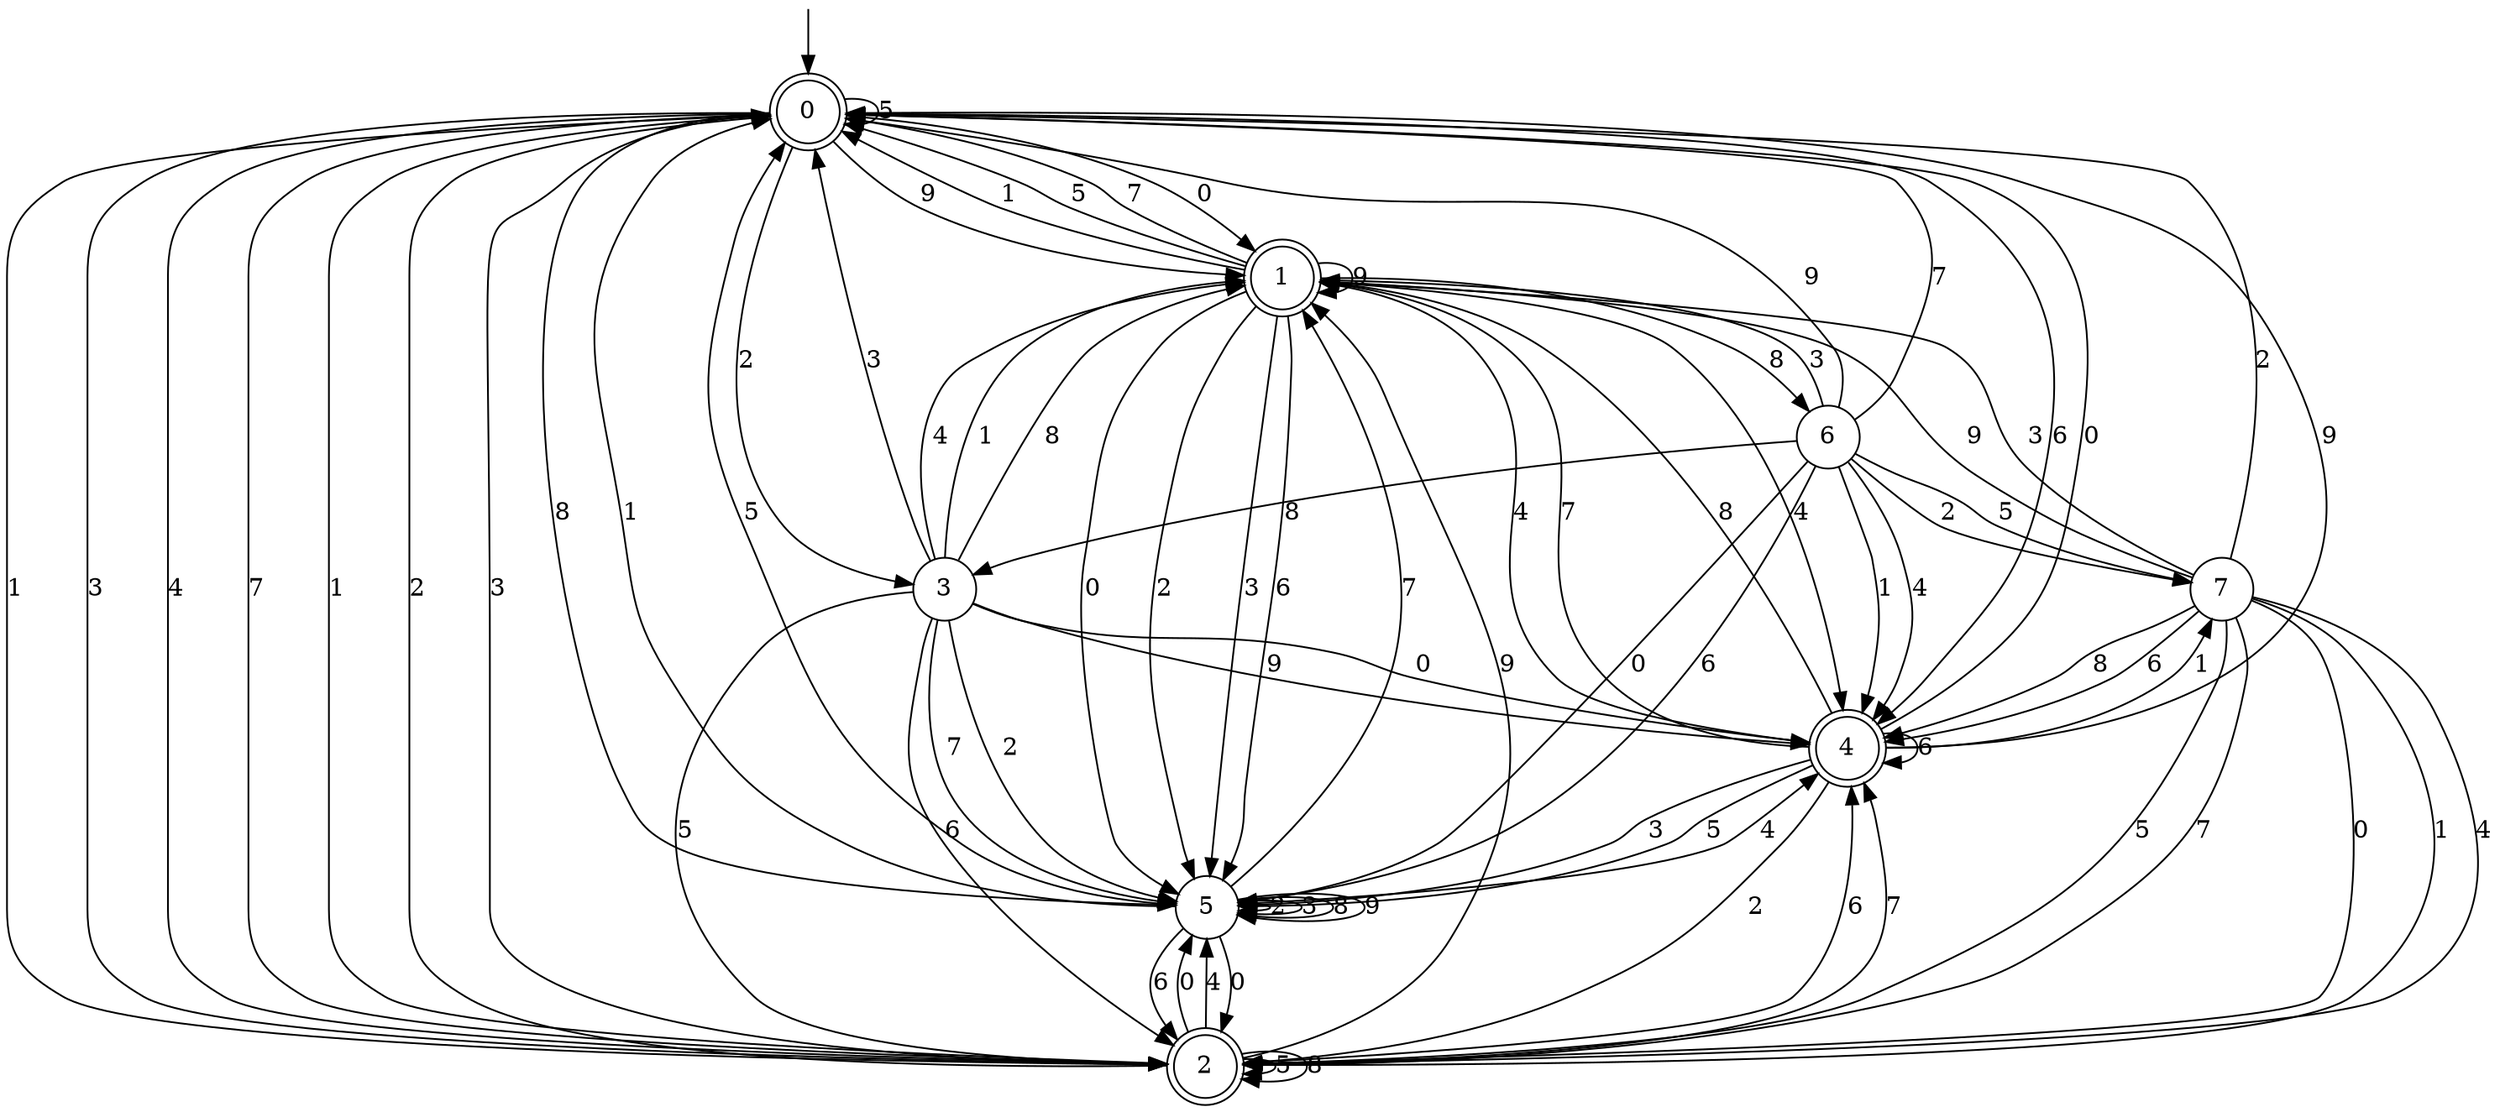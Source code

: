 digraph g {

	s0 [shape="doublecircle" label="0"];
	s1 [shape="doublecircle" label="1"];
	s2 [shape="doublecircle" label="2"];
	s3 [shape="circle" label="3"];
	s4 [shape="doublecircle" label="4"];
	s5 [shape="circle" label="5"];
	s6 [shape="circle" label="6"];
	s7 [shape="circle" label="7"];
	s0 -> s1 [label="0"];
	s0 -> s2 [label="1"];
	s0 -> s3 [label="2"];
	s0 -> s2 [label="3"];
	s0 -> s2 [label="4"];
	s0 -> s0 [label="5"];
	s0 -> s4 [label="6"];
	s0 -> s2 [label="7"];
	s0 -> s5 [label="8"];
	s0 -> s1 [label="9"];
	s1 -> s5 [label="0"];
	s1 -> s0 [label="1"];
	s1 -> s5 [label="2"];
	s1 -> s5 [label="3"];
	s1 -> s4 [label="4"];
	s1 -> s0 [label="5"];
	s1 -> s5 [label="6"];
	s1 -> s0 [label="7"];
	s1 -> s6 [label="8"];
	s1 -> s1 [label="9"];
	s2 -> s5 [label="0"];
	s2 -> s0 [label="1"];
	s2 -> s0 [label="2"];
	s2 -> s0 [label="3"];
	s2 -> s5 [label="4"];
	s2 -> s2 [label="5"];
	s2 -> s4 [label="6"];
	s2 -> s4 [label="7"];
	s2 -> s2 [label="8"];
	s2 -> s1 [label="9"];
	s3 -> s4 [label="0"];
	s3 -> s1 [label="1"];
	s3 -> s5 [label="2"];
	s3 -> s0 [label="3"];
	s3 -> s1 [label="4"];
	s3 -> s2 [label="5"];
	s3 -> s2 [label="6"];
	s3 -> s5 [label="7"];
	s3 -> s1 [label="8"];
	s3 -> s4 [label="9"];
	s4 -> s0 [label="0"];
	s4 -> s7 [label="1"];
	s4 -> s2 [label="2"];
	s4 -> s5 [label="3"];
	s4 -> s1 [label="4"];
	s4 -> s5 [label="5"];
	s4 -> s4 [label="6"];
	s4 -> s1 [label="7"];
	s4 -> s1 [label="8"];
	s4 -> s0 [label="9"];
	s5 -> s2 [label="0"];
	s5 -> s0 [label="1"];
	s5 -> s5 [label="2"];
	s5 -> s5 [label="3"];
	s5 -> s4 [label="4"];
	s5 -> s0 [label="5"];
	s5 -> s2 [label="6"];
	s5 -> s1 [label="7"];
	s5 -> s5 [label="8"];
	s5 -> s5 [label="9"];
	s6 -> s5 [label="0"];
	s6 -> s4 [label="1"];
	s6 -> s7 [label="2"];
	s6 -> s1 [label="3"];
	s6 -> s4 [label="4"];
	s6 -> s7 [label="5"];
	s6 -> s5 [label="6"];
	s6 -> s0 [label="7"];
	s6 -> s3 [label="8"];
	s6 -> s0 [label="9"];
	s7 -> s2 [label="0"];
	s7 -> s2 [label="1"];
	s7 -> s0 [label="2"];
	s7 -> s1 [label="3"];
	s7 -> s2 [label="4"];
	s7 -> s2 [label="5"];
	s7 -> s4 [label="6"];
	s7 -> s2 [label="7"];
	s7 -> s4 [label="8"];
	s7 -> s1 [label="9"];

__start0 [label="" shape="none" width="0" height="0"];
__start0 -> s0;

}

